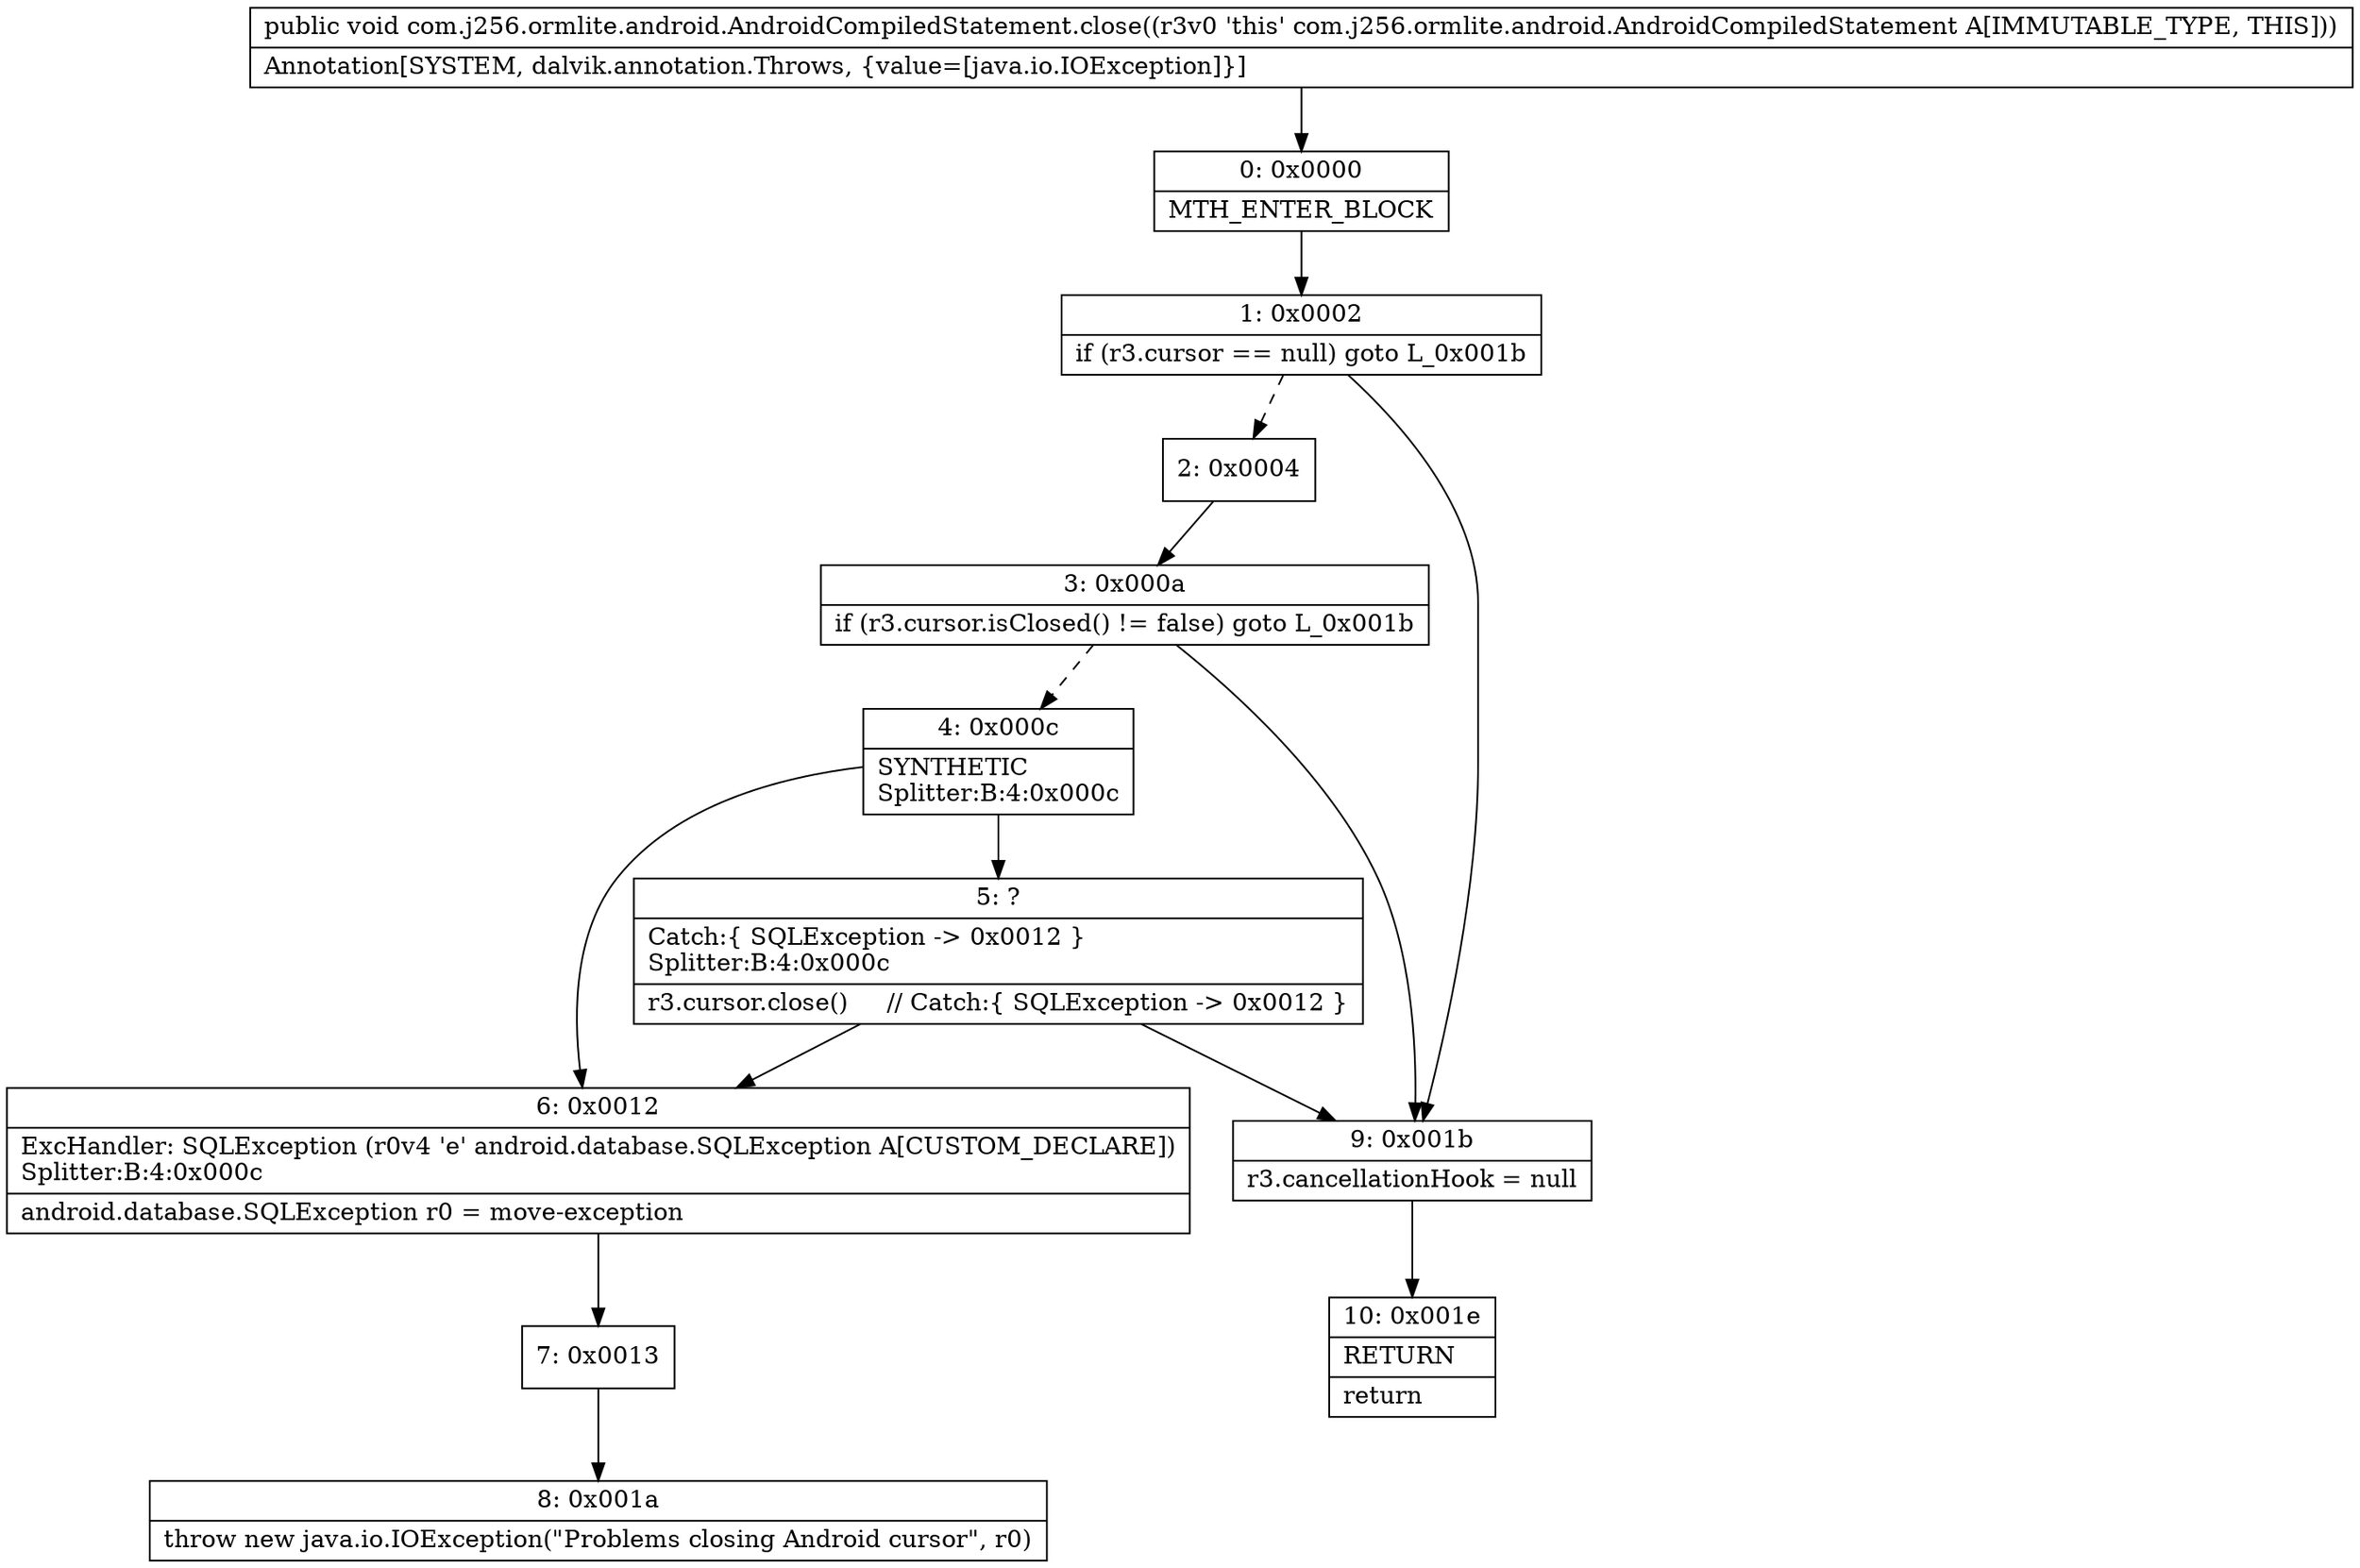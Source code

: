 digraph "CFG forcom.j256.ormlite.android.AndroidCompiledStatement.close()V" {
Node_0 [shape=record,label="{0\:\ 0x0000|MTH_ENTER_BLOCK\l}"];
Node_1 [shape=record,label="{1\:\ 0x0002|if (r3.cursor == null) goto L_0x001b\l}"];
Node_2 [shape=record,label="{2\:\ 0x0004}"];
Node_3 [shape=record,label="{3\:\ 0x000a|if (r3.cursor.isClosed() != false) goto L_0x001b\l}"];
Node_4 [shape=record,label="{4\:\ 0x000c|SYNTHETIC\lSplitter:B:4:0x000c\l}"];
Node_5 [shape=record,label="{5\:\ ?|Catch:\{ SQLException \-\> 0x0012 \}\lSplitter:B:4:0x000c\l|r3.cursor.close()     \/\/ Catch:\{ SQLException \-\> 0x0012 \}\l}"];
Node_6 [shape=record,label="{6\:\ 0x0012|ExcHandler: SQLException (r0v4 'e' android.database.SQLException A[CUSTOM_DECLARE])\lSplitter:B:4:0x000c\l|android.database.SQLException r0 = move\-exception\l}"];
Node_7 [shape=record,label="{7\:\ 0x0013}"];
Node_8 [shape=record,label="{8\:\ 0x001a|throw new java.io.IOException(\"Problems closing Android cursor\", r0)\l}"];
Node_9 [shape=record,label="{9\:\ 0x001b|r3.cancellationHook = null\l}"];
Node_10 [shape=record,label="{10\:\ 0x001e|RETURN\l|return\l}"];
MethodNode[shape=record,label="{public void com.j256.ormlite.android.AndroidCompiledStatement.close((r3v0 'this' com.j256.ormlite.android.AndroidCompiledStatement A[IMMUTABLE_TYPE, THIS]))  | Annotation[SYSTEM, dalvik.annotation.Throws, \{value=[java.io.IOException]\}]\l}"];
MethodNode -> Node_0;
Node_0 -> Node_1;
Node_1 -> Node_2[style=dashed];
Node_1 -> Node_9;
Node_2 -> Node_3;
Node_3 -> Node_4[style=dashed];
Node_3 -> Node_9;
Node_4 -> Node_5;
Node_4 -> Node_6;
Node_5 -> Node_6;
Node_5 -> Node_9;
Node_6 -> Node_7;
Node_7 -> Node_8;
Node_9 -> Node_10;
}


